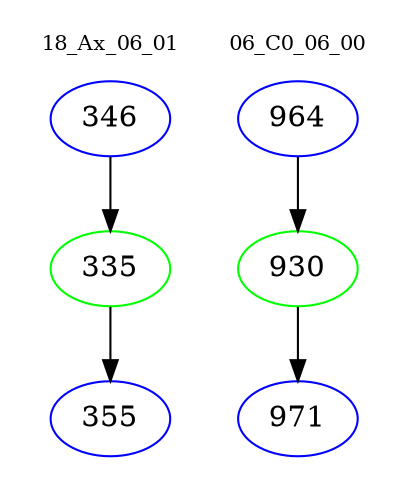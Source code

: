 digraph{
subgraph cluster_0 {
color = white
label = "18_Ax_06_01";
fontsize=10;
T0_346 [label="346", color="blue"]
T0_346 -> T0_335 [color="black"]
T0_335 [label="335", color="green"]
T0_335 -> T0_355 [color="black"]
T0_355 [label="355", color="blue"]
}
subgraph cluster_1 {
color = white
label = "06_C0_06_00";
fontsize=10;
T1_964 [label="964", color="blue"]
T1_964 -> T1_930 [color="black"]
T1_930 [label="930", color="green"]
T1_930 -> T1_971 [color="black"]
T1_971 [label="971", color="blue"]
}
}
